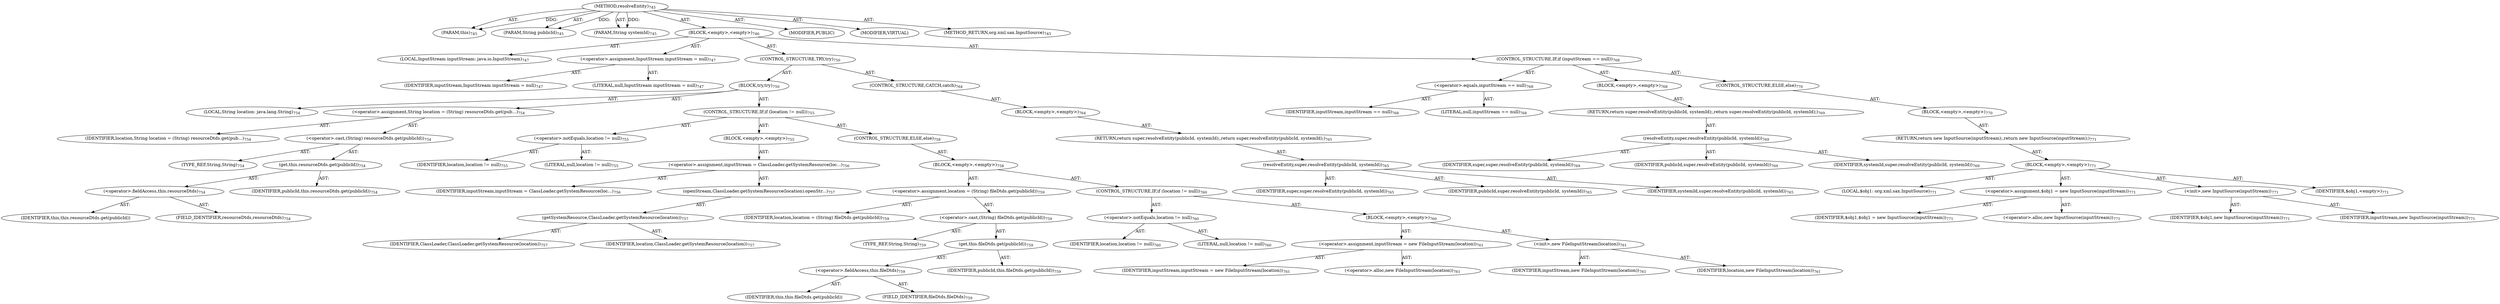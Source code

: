 digraph "resolveEntity" {  
"111669149717" [label = <(METHOD,resolveEntity)<SUB>745</SUB>> ]
"115964117053" [label = <(PARAM,this)<SUB>745</SUB>> ]
"115964117054" [label = <(PARAM,String publicId)<SUB>745</SUB>> ]
"115964117055" [label = <(PARAM,String systemId)<SUB>745</SUB>> ]
"25769803852" [label = <(BLOCK,&lt;empty&gt;,&lt;empty&gt;)<SUB>746</SUB>> ]
"94489280550" [label = <(LOCAL,InputStream inputStream: java.io.InputStream)<SUB>747</SUB>> ]
"30064771494" [label = <(&lt;operator&gt;.assignment,InputStream inputStream = null)<SUB>747</SUB>> ]
"68719477086" [label = <(IDENTIFIER,inputStream,InputStream inputStream = null)<SUB>747</SUB>> ]
"90194313320" [label = <(LITERAL,null,InputStream inputStream = null)<SUB>747</SUB>> ]
"47244640310" [label = <(CONTROL_STRUCTURE,TRY,try)<SUB>750</SUB>> ]
"25769803853" [label = <(BLOCK,try,try)<SUB>750</SUB>> ]
"94489280551" [label = <(LOCAL,String location: java.lang.String)<SUB>754</SUB>> ]
"30064771495" [label = <(&lt;operator&gt;.assignment,String location = (String) resourceDtds.get(pub...)<SUB>754</SUB>> ]
"68719477087" [label = <(IDENTIFIER,location,String location = (String) resourceDtds.get(pub...)<SUB>754</SUB>> ]
"30064771496" [label = <(&lt;operator&gt;.cast,(String) resourceDtds.get(publicId))<SUB>754</SUB>> ]
"180388626439" [label = <(TYPE_REF,String,String)<SUB>754</SUB>> ]
"30064771497" [label = <(get,this.resourceDtds.get(publicId))<SUB>754</SUB>> ]
"30064771498" [label = <(&lt;operator&gt;.fieldAccess,this.resourceDtds)<SUB>754</SUB>> ]
"68719477088" [label = <(IDENTIFIER,this,this.resourceDtds.get(publicId))> ]
"55834574948" [label = <(FIELD_IDENTIFIER,resourceDtds,resourceDtds)<SUB>754</SUB>> ]
"68719477089" [label = <(IDENTIFIER,publicId,this.resourceDtds.get(publicId))<SUB>754</SUB>> ]
"47244640311" [label = <(CONTROL_STRUCTURE,IF,if (location != null))<SUB>755</SUB>> ]
"30064771499" [label = <(&lt;operator&gt;.notEquals,location != null)<SUB>755</SUB>> ]
"68719477090" [label = <(IDENTIFIER,location,location != null)<SUB>755</SUB>> ]
"90194313321" [label = <(LITERAL,null,location != null)<SUB>755</SUB>> ]
"25769803854" [label = <(BLOCK,&lt;empty&gt;,&lt;empty&gt;)<SUB>755</SUB>> ]
"30064771500" [label = <(&lt;operator&gt;.assignment,inputStream = ClassLoader.getSystemResource(loc...)<SUB>756</SUB>> ]
"68719477091" [label = <(IDENTIFIER,inputStream,inputStream = ClassLoader.getSystemResource(loc...)<SUB>756</SUB>> ]
"30064771501" [label = <(openStream,ClassLoader.getSystemResource(location).openStr...)<SUB>757</SUB>> ]
"30064771502" [label = <(getSystemResource,ClassLoader.getSystemResource(location))<SUB>757</SUB>> ]
"68719477092" [label = <(IDENTIFIER,ClassLoader,ClassLoader.getSystemResource(location))<SUB>757</SUB>> ]
"68719477093" [label = <(IDENTIFIER,location,ClassLoader.getSystemResource(location))<SUB>757</SUB>> ]
"47244640312" [label = <(CONTROL_STRUCTURE,ELSE,else)<SUB>758</SUB>> ]
"25769803855" [label = <(BLOCK,&lt;empty&gt;,&lt;empty&gt;)<SUB>758</SUB>> ]
"30064771503" [label = <(&lt;operator&gt;.assignment,location = (String) fileDtds.get(publicId))<SUB>759</SUB>> ]
"68719477094" [label = <(IDENTIFIER,location,location = (String) fileDtds.get(publicId))<SUB>759</SUB>> ]
"30064771504" [label = <(&lt;operator&gt;.cast,(String) fileDtds.get(publicId))<SUB>759</SUB>> ]
"180388626440" [label = <(TYPE_REF,String,String)<SUB>759</SUB>> ]
"30064771505" [label = <(get,this.fileDtds.get(publicId))<SUB>759</SUB>> ]
"30064771506" [label = <(&lt;operator&gt;.fieldAccess,this.fileDtds)<SUB>759</SUB>> ]
"68719477095" [label = <(IDENTIFIER,this,this.fileDtds.get(publicId))> ]
"55834574949" [label = <(FIELD_IDENTIFIER,fileDtds,fileDtds)<SUB>759</SUB>> ]
"68719477096" [label = <(IDENTIFIER,publicId,this.fileDtds.get(publicId))<SUB>759</SUB>> ]
"47244640313" [label = <(CONTROL_STRUCTURE,IF,if (location != null))<SUB>760</SUB>> ]
"30064771507" [label = <(&lt;operator&gt;.notEquals,location != null)<SUB>760</SUB>> ]
"68719477097" [label = <(IDENTIFIER,location,location != null)<SUB>760</SUB>> ]
"90194313322" [label = <(LITERAL,null,location != null)<SUB>760</SUB>> ]
"25769803856" [label = <(BLOCK,&lt;empty&gt;,&lt;empty&gt;)<SUB>760</SUB>> ]
"30064771508" [label = <(&lt;operator&gt;.assignment,inputStream = new FileInputStream(location))<SUB>761</SUB>> ]
"68719477098" [label = <(IDENTIFIER,inputStream,inputStream = new FileInputStream(location))<SUB>761</SUB>> ]
"30064771509" [label = <(&lt;operator&gt;.alloc,new FileInputStream(location))<SUB>761</SUB>> ]
"30064771510" [label = <(&lt;init&gt;,new FileInputStream(location))<SUB>761</SUB>> ]
"68719477099" [label = <(IDENTIFIER,inputStream,new FileInputStream(location))<SUB>761</SUB>> ]
"68719477100" [label = <(IDENTIFIER,location,new FileInputStream(location))<SUB>761</SUB>> ]
"47244640314" [label = <(CONTROL_STRUCTURE,CATCH,catch)<SUB>764</SUB>> ]
"25769803857" [label = <(BLOCK,&lt;empty&gt;,&lt;empty&gt;)<SUB>764</SUB>> ]
"146028888078" [label = <(RETURN,return super.resolveEntity(publicId, systemId);,return super.resolveEntity(publicId, systemId);)<SUB>765</SUB>> ]
"30064771511" [label = <(resolveEntity,super.resolveEntity(publicId, systemId))<SUB>765</SUB>> ]
"68719477101" [label = <(IDENTIFIER,super,super.resolveEntity(publicId, systemId))<SUB>765</SUB>> ]
"68719477102" [label = <(IDENTIFIER,publicId,super.resolveEntity(publicId, systemId))<SUB>765</SUB>> ]
"68719477103" [label = <(IDENTIFIER,systemId,super.resolveEntity(publicId, systemId))<SUB>765</SUB>> ]
"47244640315" [label = <(CONTROL_STRUCTURE,IF,if (inputStream == null))<SUB>768</SUB>> ]
"30064771512" [label = <(&lt;operator&gt;.equals,inputStream == null)<SUB>768</SUB>> ]
"68719477104" [label = <(IDENTIFIER,inputStream,inputStream == null)<SUB>768</SUB>> ]
"90194313323" [label = <(LITERAL,null,inputStream == null)<SUB>768</SUB>> ]
"25769803858" [label = <(BLOCK,&lt;empty&gt;,&lt;empty&gt;)<SUB>768</SUB>> ]
"146028888079" [label = <(RETURN,return super.resolveEntity(publicId, systemId);,return super.resolveEntity(publicId, systemId);)<SUB>769</SUB>> ]
"30064771513" [label = <(resolveEntity,super.resolveEntity(publicId, systemId))<SUB>769</SUB>> ]
"68719477105" [label = <(IDENTIFIER,super,super.resolveEntity(publicId, systemId))<SUB>769</SUB>> ]
"68719477106" [label = <(IDENTIFIER,publicId,super.resolveEntity(publicId, systemId))<SUB>769</SUB>> ]
"68719477107" [label = <(IDENTIFIER,systemId,super.resolveEntity(publicId, systemId))<SUB>769</SUB>> ]
"47244640316" [label = <(CONTROL_STRUCTURE,ELSE,else)<SUB>770</SUB>> ]
"25769803859" [label = <(BLOCK,&lt;empty&gt;,&lt;empty&gt;)<SUB>770</SUB>> ]
"146028888080" [label = <(RETURN,return new InputSource(inputStream);,return new InputSource(inputStream);)<SUB>771</SUB>> ]
"25769803860" [label = <(BLOCK,&lt;empty&gt;,&lt;empty&gt;)<SUB>771</SUB>> ]
"94489280552" [label = <(LOCAL,$obj1: org.xml.sax.InputSource)<SUB>771</SUB>> ]
"30064771514" [label = <(&lt;operator&gt;.assignment,$obj1 = new InputSource(inputStream))<SUB>771</SUB>> ]
"68719477108" [label = <(IDENTIFIER,$obj1,$obj1 = new InputSource(inputStream))<SUB>771</SUB>> ]
"30064771515" [label = <(&lt;operator&gt;.alloc,new InputSource(inputStream))<SUB>771</SUB>> ]
"30064771516" [label = <(&lt;init&gt;,new InputSource(inputStream))<SUB>771</SUB>> ]
"68719477109" [label = <(IDENTIFIER,$obj1,new InputSource(inputStream))<SUB>771</SUB>> ]
"68719477110" [label = <(IDENTIFIER,inputStream,new InputSource(inputStream))<SUB>771</SUB>> ]
"68719477111" [label = <(IDENTIFIER,$obj1,&lt;empty&gt;)<SUB>771</SUB>> ]
"133143986245" [label = <(MODIFIER,PUBLIC)> ]
"133143986246" [label = <(MODIFIER,VIRTUAL)> ]
"128849018901" [label = <(METHOD_RETURN,org.xml.sax.InputSource)<SUB>745</SUB>> ]
  "111669149717" -> "115964117053"  [ label = "AST: "] 
  "111669149717" -> "115964117054"  [ label = "AST: "] 
  "111669149717" -> "115964117055"  [ label = "AST: "] 
  "111669149717" -> "25769803852"  [ label = "AST: "] 
  "111669149717" -> "133143986245"  [ label = "AST: "] 
  "111669149717" -> "133143986246"  [ label = "AST: "] 
  "111669149717" -> "128849018901"  [ label = "AST: "] 
  "25769803852" -> "94489280550"  [ label = "AST: "] 
  "25769803852" -> "30064771494"  [ label = "AST: "] 
  "25769803852" -> "47244640310"  [ label = "AST: "] 
  "25769803852" -> "47244640315"  [ label = "AST: "] 
  "30064771494" -> "68719477086"  [ label = "AST: "] 
  "30064771494" -> "90194313320"  [ label = "AST: "] 
  "47244640310" -> "25769803853"  [ label = "AST: "] 
  "47244640310" -> "47244640314"  [ label = "AST: "] 
  "25769803853" -> "94489280551"  [ label = "AST: "] 
  "25769803853" -> "30064771495"  [ label = "AST: "] 
  "25769803853" -> "47244640311"  [ label = "AST: "] 
  "30064771495" -> "68719477087"  [ label = "AST: "] 
  "30064771495" -> "30064771496"  [ label = "AST: "] 
  "30064771496" -> "180388626439"  [ label = "AST: "] 
  "30064771496" -> "30064771497"  [ label = "AST: "] 
  "30064771497" -> "30064771498"  [ label = "AST: "] 
  "30064771497" -> "68719477089"  [ label = "AST: "] 
  "30064771498" -> "68719477088"  [ label = "AST: "] 
  "30064771498" -> "55834574948"  [ label = "AST: "] 
  "47244640311" -> "30064771499"  [ label = "AST: "] 
  "47244640311" -> "25769803854"  [ label = "AST: "] 
  "47244640311" -> "47244640312"  [ label = "AST: "] 
  "30064771499" -> "68719477090"  [ label = "AST: "] 
  "30064771499" -> "90194313321"  [ label = "AST: "] 
  "25769803854" -> "30064771500"  [ label = "AST: "] 
  "30064771500" -> "68719477091"  [ label = "AST: "] 
  "30064771500" -> "30064771501"  [ label = "AST: "] 
  "30064771501" -> "30064771502"  [ label = "AST: "] 
  "30064771502" -> "68719477092"  [ label = "AST: "] 
  "30064771502" -> "68719477093"  [ label = "AST: "] 
  "47244640312" -> "25769803855"  [ label = "AST: "] 
  "25769803855" -> "30064771503"  [ label = "AST: "] 
  "25769803855" -> "47244640313"  [ label = "AST: "] 
  "30064771503" -> "68719477094"  [ label = "AST: "] 
  "30064771503" -> "30064771504"  [ label = "AST: "] 
  "30064771504" -> "180388626440"  [ label = "AST: "] 
  "30064771504" -> "30064771505"  [ label = "AST: "] 
  "30064771505" -> "30064771506"  [ label = "AST: "] 
  "30064771505" -> "68719477096"  [ label = "AST: "] 
  "30064771506" -> "68719477095"  [ label = "AST: "] 
  "30064771506" -> "55834574949"  [ label = "AST: "] 
  "47244640313" -> "30064771507"  [ label = "AST: "] 
  "47244640313" -> "25769803856"  [ label = "AST: "] 
  "30064771507" -> "68719477097"  [ label = "AST: "] 
  "30064771507" -> "90194313322"  [ label = "AST: "] 
  "25769803856" -> "30064771508"  [ label = "AST: "] 
  "25769803856" -> "30064771510"  [ label = "AST: "] 
  "30064771508" -> "68719477098"  [ label = "AST: "] 
  "30064771508" -> "30064771509"  [ label = "AST: "] 
  "30064771510" -> "68719477099"  [ label = "AST: "] 
  "30064771510" -> "68719477100"  [ label = "AST: "] 
  "47244640314" -> "25769803857"  [ label = "AST: "] 
  "25769803857" -> "146028888078"  [ label = "AST: "] 
  "146028888078" -> "30064771511"  [ label = "AST: "] 
  "30064771511" -> "68719477101"  [ label = "AST: "] 
  "30064771511" -> "68719477102"  [ label = "AST: "] 
  "30064771511" -> "68719477103"  [ label = "AST: "] 
  "47244640315" -> "30064771512"  [ label = "AST: "] 
  "47244640315" -> "25769803858"  [ label = "AST: "] 
  "47244640315" -> "47244640316"  [ label = "AST: "] 
  "30064771512" -> "68719477104"  [ label = "AST: "] 
  "30064771512" -> "90194313323"  [ label = "AST: "] 
  "25769803858" -> "146028888079"  [ label = "AST: "] 
  "146028888079" -> "30064771513"  [ label = "AST: "] 
  "30064771513" -> "68719477105"  [ label = "AST: "] 
  "30064771513" -> "68719477106"  [ label = "AST: "] 
  "30064771513" -> "68719477107"  [ label = "AST: "] 
  "47244640316" -> "25769803859"  [ label = "AST: "] 
  "25769803859" -> "146028888080"  [ label = "AST: "] 
  "146028888080" -> "25769803860"  [ label = "AST: "] 
  "25769803860" -> "94489280552"  [ label = "AST: "] 
  "25769803860" -> "30064771514"  [ label = "AST: "] 
  "25769803860" -> "30064771516"  [ label = "AST: "] 
  "25769803860" -> "68719477111"  [ label = "AST: "] 
  "30064771514" -> "68719477108"  [ label = "AST: "] 
  "30064771514" -> "30064771515"  [ label = "AST: "] 
  "30064771516" -> "68719477109"  [ label = "AST: "] 
  "30064771516" -> "68719477110"  [ label = "AST: "] 
  "111669149717" -> "115964117053"  [ label = "DDG: "] 
  "111669149717" -> "115964117054"  [ label = "DDG: "] 
  "111669149717" -> "115964117055"  [ label = "DDG: "] 
}
